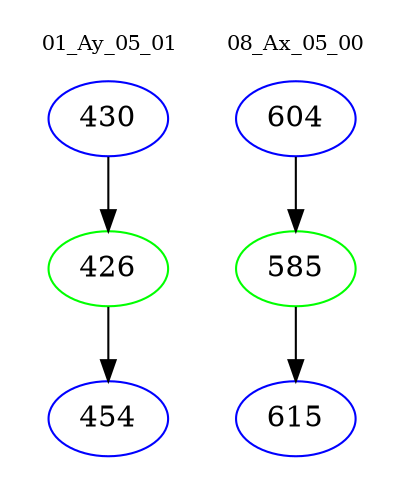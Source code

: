 digraph{
subgraph cluster_0 {
color = white
label = "01_Ay_05_01";
fontsize=10;
T0_430 [label="430", color="blue"]
T0_430 -> T0_426 [color="black"]
T0_426 [label="426", color="green"]
T0_426 -> T0_454 [color="black"]
T0_454 [label="454", color="blue"]
}
subgraph cluster_1 {
color = white
label = "08_Ax_05_00";
fontsize=10;
T1_604 [label="604", color="blue"]
T1_604 -> T1_585 [color="black"]
T1_585 [label="585", color="green"]
T1_585 -> T1_615 [color="black"]
T1_615 [label="615", color="blue"]
}
}
